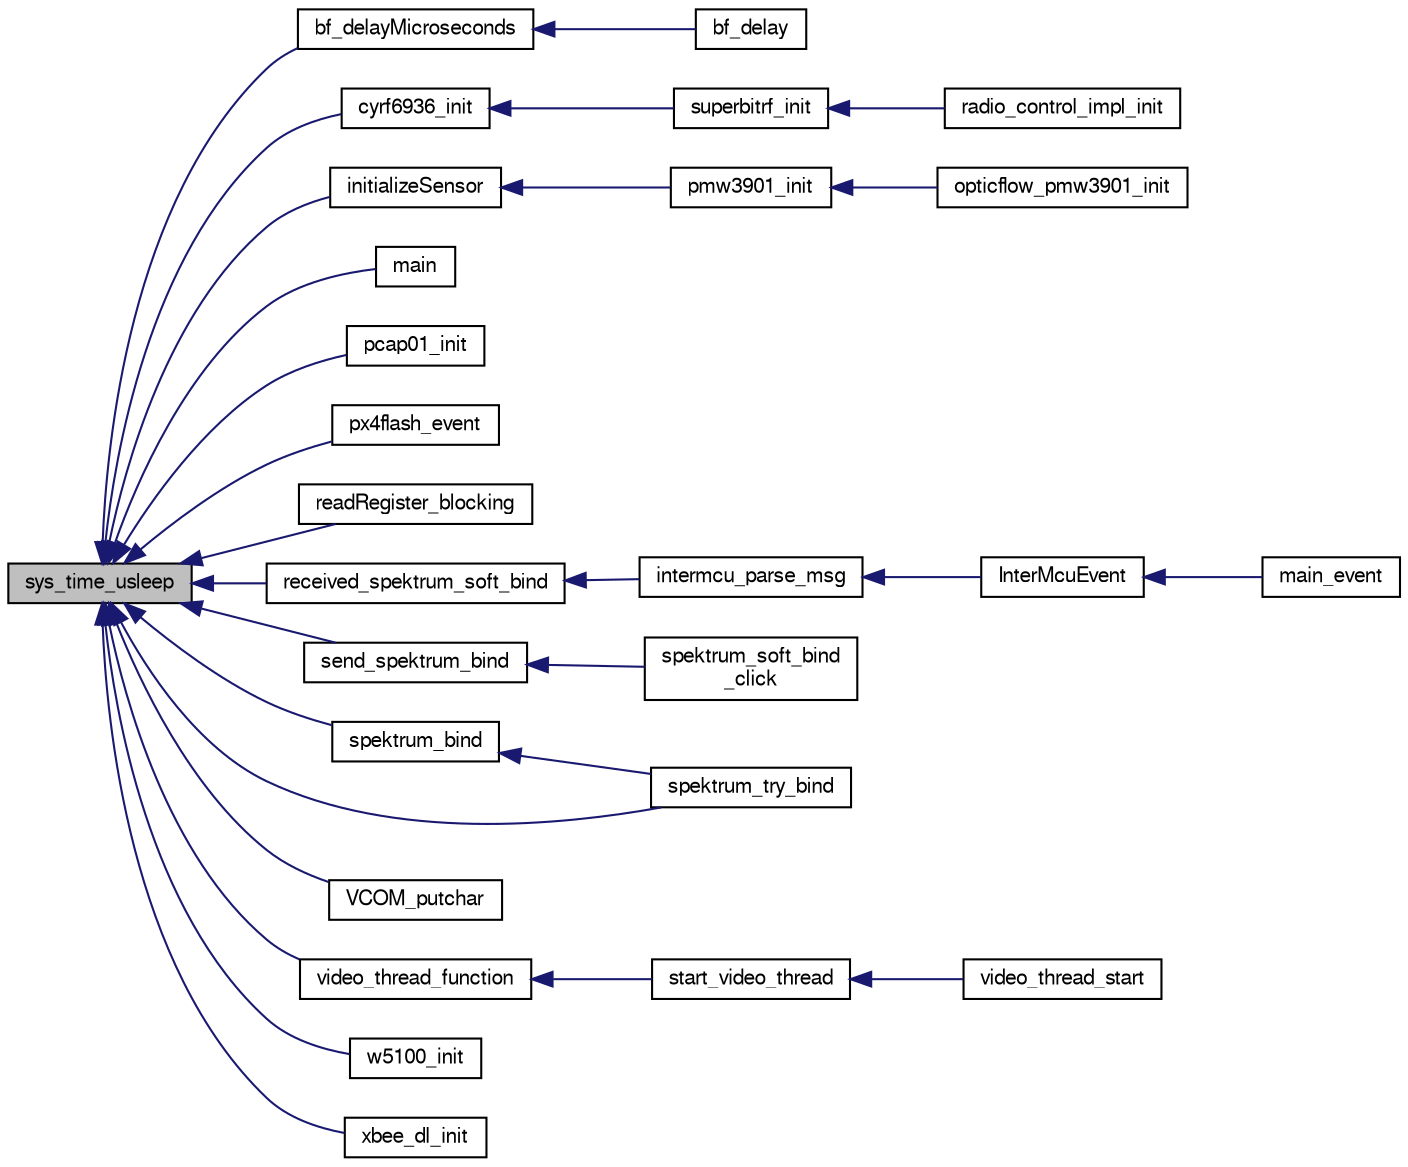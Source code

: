digraph "sys_time_usleep"
{
  edge [fontname="FreeSans",fontsize="10",labelfontname="FreeSans",labelfontsize="10"];
  node [fontname="FreeSans",fontsize="10",shape=record];
  rankdir="LR";
  Node1 [label="sys_time_usleep",height=0.2,width=0.4,color="black", fillcolor="grey75", style="filled", fontcolor="black"];
  Node1 -> Node2 [dir="back",color="midnightblue",fontsize="10",style="solid",fontname="FreeSans"];
  Node2 [label="bf_delayMicroseconds",height=0.2,width=0.4,color="black", fillcolor="white", style="filled",URL="$cc2500__compat_8h.html#a1c2dbcae01e25bbe4f49ed0dd9623111"];
  Node2 -> Node3 [dir="back",color="midnightblue",fontsize="10",style="solid",fontname="FreeSans"];
  Node3 [label="bf_delay",height=0.2,width=0.4,color="black", fillcolor="white", style="filled",URL="$cc2500__compat_8h.html#addb30534411fed2d3dca3f7f8d9a6b5a"];
  Node1 -> Node4 [dir="back",color="midnightblue",fontsize="10",style="solid",fontname="FreeSans"];
  Node4 [label="cyrf6936_init",height=0.2,width=0.4,color="black", fillcolor="white", style="filled",URL="$cyrf6936_8h.html#a27414d1e4d63182c97357b576f05b37d",tooltip="Initializing the cyrf chip. "];
  Node4 -> Node5 [dir="back",color="midnightblue",fontsize="10",style="solid",fontname="FreeSans"];
  Node5 [label="superbitrf_init",height=0.2,width=0.4,color="black", fillcolor="white", style="filled",URL="$subsystems_2datalink_2superbitrf_8h.html#a7b9a2741375ca1dffc4f2e6a6d7a9307",tooltip="Initialize the superbitrf. "];
  Node5 -> Node6 [dir="back",color="midnightblue",fontsize="10",style="solid",fontname="FreeSans"];
  Node6 [label="radio_control_impl_init",height=0.2,width=0.4,color="black", fillcolor="white", style="filled",URL="$superbitrf__rc_8c.html#a6ba4bebf68f7ff39f4569dfe3b1f2832",tooltip="Initialization. "];
  Node1 -> Node7 [dir="back",color="midnightblue",fontsize="10",style="solid",fontname="FreeSans"];
  Node7 [label="initializeSensor",height=0.2,width=0.4,color="black", fillcolor="white", style="filled",URL="$pmw3901_8c.html#ae2b9a24b30aaf6bc58ee3cdd98f769bc"];
  Node7 -> Node8 [dir="back",color="midnightblue",fontsize="10",style="solid",fontname="FreeSans"];
  Node8 [label="pmw3901_init",height=0.2,width=0.4,color="black", fillcolor="white", style="filled",URL="$pmw3901_8h.html#a6ff7c43870ae10d9f4dcab7a638b0943"];
  Node8 -> Node9 [dir="back",color="midnightblue",fontsize="10",style="solid",fontname="FreeSans"];
  Node9 [label="opticflow_pmw3901_init",height=0.2,width=0.4,color="black", fillcolor="white", style="filled",URL="$opticflow__pmw3901_8h.html#a2322e65a95d068baae9381aace2519ee"];
  Node1 -> Node10 [dir="back",color="midnightblue",fontsize="10",style="solid",fontname="FreeSans"];
  Node10 [label="main",height=0.2,width=0.4,color="black", fillcolor="white", style="filled",URL="$rotorcraft_2main_8c.html#a840291bc02cba5474a4cb46a9b9566fe"];
  Node1 -> Node11 [dir="back",color="midnightblue",fontsize="10",style="solid",fontname="FreeSans"];
  Node11 [label="pcap01_init",height=0.2,width=0.4,color="black", fillcolor="white", style="filled",URL="$humid__pcap01_8h.html#a7df001a5f1314fe346b4c130c76b2cc0"];
  Node1 -> Node12 [dir="back",color="midnightblue",fontsize="10",style="solid",fontname="FreeSans"];
  Node12 [label="px4flash_event",height=0.2,width=0.4,color="black", fillcolor="white", style="filled",URL="$px4__flash_8h.html#a5bbeb4ac8fb18641568992822ee3ba00"];
  Node1 -> Node13 [dir="back",color="midnightblue",fontsize="10",style="solid",fontname="FreeSans"];
  Node13 [label="readRegister_blocking",height=0.2,width=0.4,color="black", fillcolor="white", style="filled",URL="$pmw3901_8c.html#a00ba06d3e6407dfaf867e6097462d617"];
  Node1 -> Node14 [dir="back",color="midnightblue",fontsize="10",style="solid",fontname="FreeSans"];
  Node14 [label="received_spektrum_soft_bind",height=0.2,width=0.4,color="black", fillcolor="white", style="filled",URL="$spektrum__soft__bind__fbw_8h.html#a019a8098631a35cbcdae0c277dbaba6f"];
  Node14 -> Node15 [dir="back",color="midnightblue",fontsize="10",style="solid",fontname="FreeSans"];
  Node15 [label="intermcu_parse_msg",height=0.2,width=0.4,color="black", fillcolor="white", style="filled",URL="$intermcu__fbw_8c.html#a335ac55e41c48ae94a03a8a17c0af5d8"];
  Node15 -> Node16 [dir="back",color="midnightblue",fontsize="10",style="solid",fontname="FreeSans"];
  Node16 [label="InterMcuEvent",height=0.2,width=0.4,color="black", fillcolor="white", style="filled",URL="$intermcu__fbw_8h.html#a33141c0ab91bcac2e0d5862739d728aa"];
  Node16 -> Node17 [dir="back",color="midnightblue",fontsize="10",style="solid",fontname="FreeSans"];
  Node17 [label="main_event",height=0.2,width=0.4,color="black", fillcolor="white", style="filled",URL="$rotorcraft_2main__fbw_8c.html#ad0fb4f12833cb2f0b4c69fa317ea24d9"];
  Node1 -> Node18 [dir="back",color="midnightblue",fontsize="10",style="solid",fontname="FreeSans"];
  Node18 [label="send_spektrum_bind",height=0.2,width=0.4,color="black", fillcolor="white", style="filled",URL="$spektrum__soft__bind__ap_8h.html#a236f86465fc9b5b4417fafe868d2118b"];
  Node18 -> Node19 [dir="back",color="midnightblue",fontsize="10",style="solid",fontname="FreeSans"];
  Node19 [label="spektrum_soft_bind\l_click",height=0.2,width=0.4,color="black", fillcolor="white", style="filled",URL="$spektrum__soft__bind__ap_8h.html#a889f76b35754b2bc328b5cf5ee10f731"];
  Node1 -> Node20 [dir="back",color="midnightblue",fontsize="10",style="solid",fontname="FreeSans"];
  Node20 [label="spektrum_bind",height=0.2,width=0.4,color="black", fillcolor="white", style="filled",URL="$spektrum_8c.html#a54e0139c0e2182636d7daccd49cb4a24",tooltip="This function puts the satellite in binding mode. "];
  Node20 -> Node21 [dir="back",color="midnightblue",fontsize="10",style="solid",fontname="FreeSans"];
  Node21 [label="spektrum_try_bind",height=0.2,width=0.4,color="black", fillcolor="white", style="filled",URL="$spektrum_8c.html#aff8033ce4ec3eca45caafb45d2ba6760"];
  Node1 -> Node21 [dir="back",color="midnightblue",fontsize="10",style="solid",fontname="FreeSans"];
  Node1 -> Node22 [dir="back",color="midnightblue",fontsize="10",style="solid",fontname="FreeSans"];
  Node22 [label="VCOM_putchar",height=0.2,width=0.4,color="black", fillcolor="white", style="filled",URL="$stm32_2usb__ser__hw_8c.html#a19a213d00cf249a4d4d60dbf1a9907d3",tooltip="Writes one character to VCOM port fifo. "];
  Node1 -> Node23 [dir="back",color="midnightblue",fontsize="10",style="solid",fontname="FreeSans"];
  Node23 [label="video_thread_function",height=0.2,width=0.4,color="black", fillcolor="white", style="filled",URL="$video__thread_8c.html#a99fd8c1413b858abf320b9adb453ed75",tooltip="Handles all the video streaming and saving of the image shots This is a separate thread, so it needs to be thread safe! "];
  Node23 -> Node24 [dir="back",color="midnightblue",fontsize="10",style="solid",fontname="FreeSans"];
  Node24 [label="start_video_thread",height=0.2,width=0.4,color="black", fillcolor="white", style="filled",URL="$video__thread_8c.html#ab813e16de6bb4fcba1ac803cd51e722d"];
  Node24 -> Node25 [dir="back",color="midnightblue",fontsize="10",style="solid",fontname="FreeSans"];
  Node25 [label="video_thread_start",height=0.2,width=0.4,color="black", fillcolor="white", style="filled",URL="$video__thread_8h.html#ae99893bfbc5f28c15432c06aee1e736f",tooltip="Starts the streaming of a all cameras. "];
  Node1 -> Node26 [dir="back",color="midnightblue",fontsize="10",style="solid",fontname="FreeSans"];
  Node26 [label="w5100_init",height=0.2,width=0.4,color="black", fillcolor="white", style="filled",URL="$w5100_8h.html#a3a4ec6731e43710788d3e51f7749259c"];
  Node1 -> Node27 [dir="back",color="midnightblue",fontsize="10",style="solid",fontname="FreeSans"];
  Node27 [label="xbee_dl_init",height=0.2,width=0.4,color="black", fillcolor="white", style="filled",URL="$xbee__dl_8h.html#add294366c202c587c00b54177fefe4c8",tooltip="Init function. "];
}
